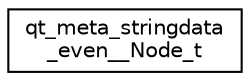 digraph "Graphical Class Hierarchy"
{
  edge [fontname="Helvetica",fontsize="10",labelfontname="Helvetica",labelfontsize="10"];
  node [fontname="Helvetica",fontsize="10",shape=record];
  rankdir="LR";
  Node0 [label="qt_meta_stringdata\l_even__Node_t",height=0.2,width=0.4,color="black", fillcolor="white", style="filled",URL="$structqt__meta__stringdata__even_____node__t.html"];
}
